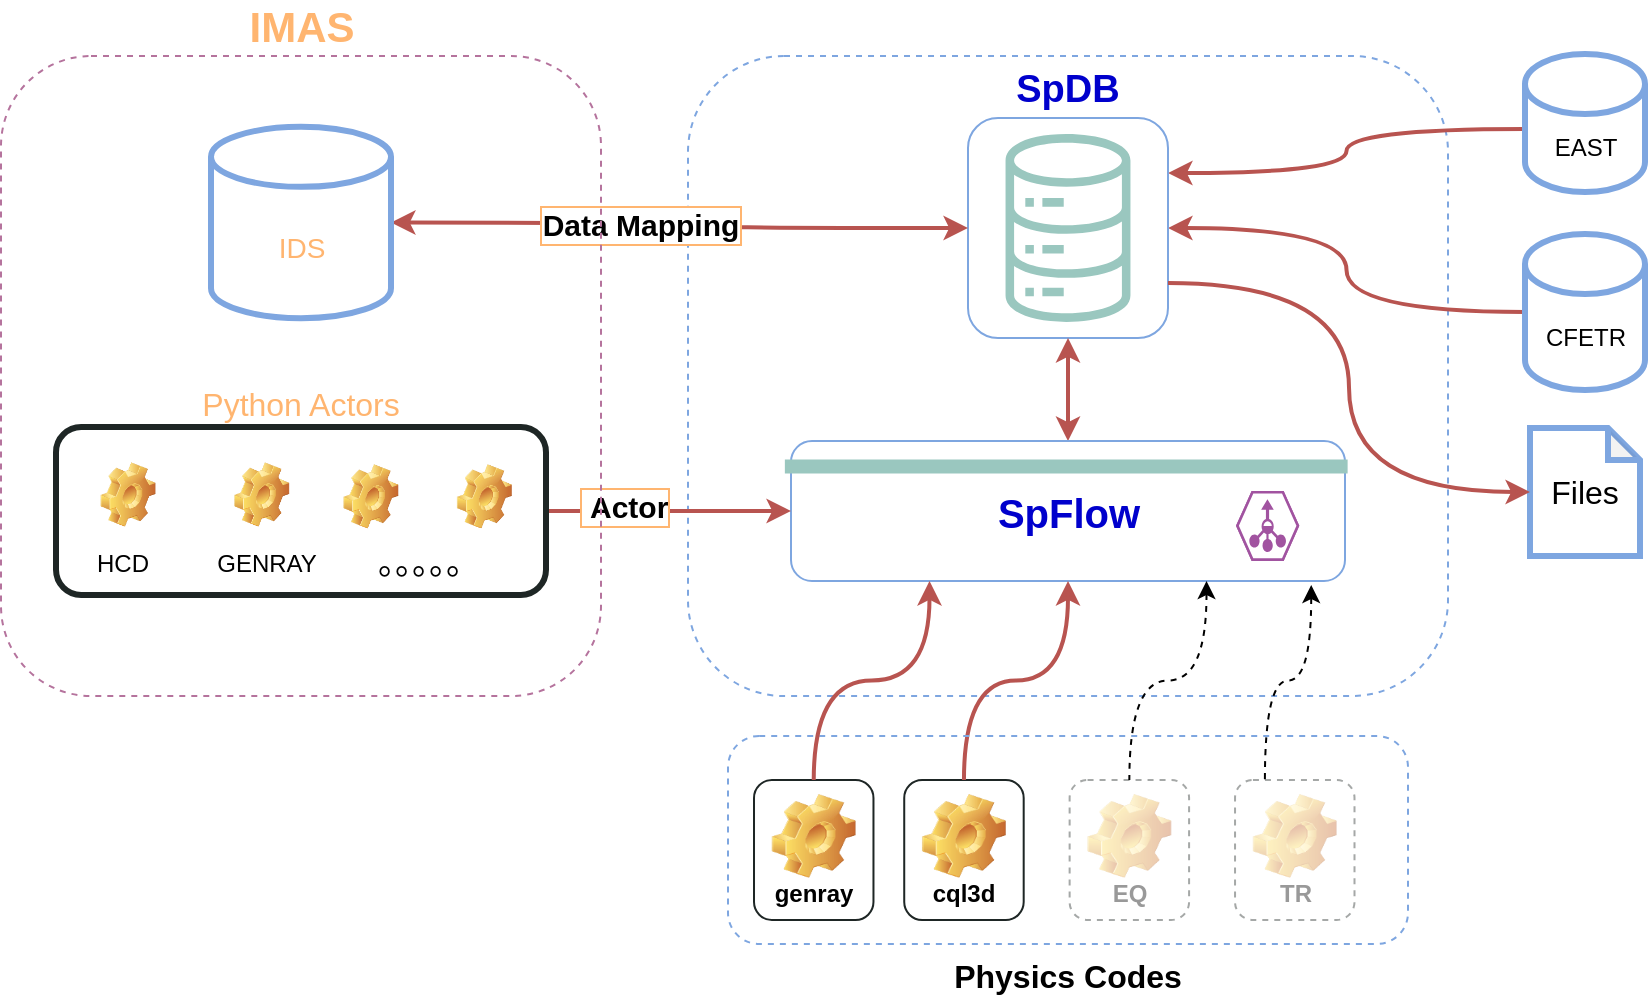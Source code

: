 <mxfile version="14.1.8" type="device"><diagram id="0d7cefc2-ccd6-e077-73ed-a8e48b0cddf6" name="Page-1"><mxGraphModel dx="1088" dy="889" grid="1" gridSize="10" guides="1" tooltips="1" connect="1" arrows="1" fold="1" page="1" pageScale="1" pageWidth="1169" pageHeight="827" background="#ffffff" math="0" shadow="0"><root><mxCell id="0"/><mxCell id="1" parent="0"/><mxCell id="pCKTOUlONDfs2JIYT0TL-133" value="" style="rounded=1;whiteSpace=wrap;html=1;strokeColor=#7EA6E0;strokeWidth=1;fillColor=none;dashed=1;fontStyle=1" parent="1" vertex="1"><mxGeometry x="414" y="40" width="380" height="320" as="geometry"/></mxCell><mxCell id="pCKTOUlONDfs2JIYT0TL-192" value="" style="edgeStyle=orthogonalEdgeStyle;curved=1;rounded=0;orthogonalLoop=1;jettySize=auto;html=1;startArrow=classic;startFill=1;endArrow=none;endFill=0;strokeWidth=2;entryX=0;entryY=0;entryDx=0;entryDy=37.5;entryPerimeter=0;exitX=1;exitY=0.25;exitDx=0;exitDy=0;strokeColor=#b85450;fillColor=#f8cecc;" parent="1" source="pCKTOUlONDfs2JIYT0TL-196" target="pCKTOUlONDfs2JIYT0TL-137" edge="1"><mxGeometry relative="1" as="geometry"><mxPoint x="640" y="100" as="targetPoint"/></mxGeometry></mxCell><mxCell id="pCKTOUlONDfs2JIYT0TL-193" value="" style="edgeStyle=orthogonalEdgeStyle;curved=1;rounded=0;orthogonalLoop=1;jettySize=auto;html=1;startArrow=classic;startFill=1;endArrow=none;endFill=0;strokeWidth=2;entryX=0;entryY=0.5;entryDx=0;entryDy=0;entryPerimeter=0;strokeColor=#b85450;fillColor=#f8cecc;" parent="1" source="pCKTOUlONDfs2JIYT0TL-196" target="pCKTOUlONDfs2JIYT0TL-138" edge="1"><mxGeometry relative="1" as="geometry"><mxPoint x="584.794" y="125" as="sourcePoint"/><mxPoint x="690" y="97.5" as="targetPoint"/></mxGeometry></mxCell><mxCell id="pCKTOUlONDfs2JIYT0TL-214" value="" style="group;labelPosition=center;verticalLabelPosition=top;align=center;verticalAlign=bottom;" parent="1" vertex="1" connectable="0"><mxGeometry x="554" y="71" width="100" height="110" as="geometry"/></mxCell><mxCell id="pCKTOUlONDfs2JIYT0TL-196" value="SpDB" style="rounded=1;whiteSpace=wrap;html=1;strokeColor=#7EA6E0;strokeWidth=1;fillColor=none;labelPosition=center;verticalLabelPosition=top;align=center;verticalAlign=bottom;fontStyle=1;fontSize=19;fontColor=#0000CC;" parent="pCKTOUlONDfs2JIYT0TL-214" vertex="1"><mxGeometry width="100" height="110" as="geometry"/></mxCell><mxCell id="pCKTOUlONDfs2JIYT0TL-189" value="" style="outlineConnect=0;fontColor=#232F3E;gradientColor=none;strokeColor=none;dashed=0;verticalLabelPosition=bottom;verticalAlign=top;align=center;html=1;fontSize=12;fontStyle=0;aspect=fixed;pointerEvents=1;shape=mxgraph.aws4.iot_analytics_data_store;fillColor=#9AC7BF;" parent="pCKTOUlONDfs2JIYT0TL-214" vertex="1"><mxGeometry x="17.5" y="8.05" width="65" height="93.89" as="geometry"/></mxCell><mxCell id="pCKTOUlONDfs2JIYT0TL-217" value="" style="edgeStyle=orthogonalEdgeStyle;curved=1;rounded=0;orthogonalLoop=1;jettySize=auto;html=1;startArrow=classic;startFill=1;endArrow=classic;endFill=1;strokeWidth=2;entryX=0.5;entryY=0;entryDx=0;entryDy=0;fillColor=#f8cecc;exitX=0.5;exitY=1;exitDx=0;exitDy=0;strokeColor=#B85450;" parent="1" source="pCKTOUlONDfs2JIYT0TL-196" target="pCKTOUlONDfs2JIYT0TL-144" edge="1"><mxGeometry relative="1" as="geometry"><mxPoint x="580" y="115" as="sourcePoint"/><mxPoint x="690" y="175" as="targetPoint"/></mxGeometry></mxCell><mxCell id="pCKTOUlONDfs2JIYT0TL-205" value="" style="group;" parent="1" vertex="1" connectable="0"><mxGeometry x="465.5" y="232.5" width="277" height="70" as="geometry"/></mxCell><mxCell id="pCKTOUlONDfs2JIYT0TL-144" value="&lt;b style=&quot;font-size: 20px&quot;&gt;&lt;font color=&quot;#0000cc&quot;&gt;SpFlow&lt;/font&gt;&lt;/b&gt;" style="rounded=1;whiteSpace=wrap;html=1;strokeColor=#7EA6E0;strokeWidth=1;fillColor=none;" parent="pCKTOUlONDfs2JIYT0TL-205" vertex="1"><mxGeometry width="277" height="70" as="geometry"/></mxCell><mxCell id="pCKTOUlONDfs2JIYT0TL-158" value="" style="line;strokeWidth=7;direction=south;html=1;perimeter=backbonePerimeter;points=[];outlineConnect=0;fillColor=none;strokeColor=#9AC7BF;rotation=90;" parent="pCKTOUlONDfs2JIYT0TL-205" vertex="1"><mxGeometry x="136.632" y="-127.94" width="1.975" height="281.38" as="geometry"/></mxCell><mxCell id="pCKTOUlONDfs2JIYT0TL-202" value="" style="verticalLabelPosition=bottom;html=1;fillColor=#A153A0;strokeColor=#ffffff;verticalAlign=top;align=center;points=[[0,0.5,0],[0.125,0.25,0],[0.25,0,0],[0.5,0,0],[0.75,0,0],[0.875,0.25,0],[1,0.5,0],[0.875,0.75,0],[0.75,1,0],[0.5,1,0],[0.125,0.75,0]];pointerEvents=1;shape=mxgraph.cisco_safe.compositeIcon;bgIcon=mxgraph.cisco_safe.design.blank_device;resIcon=mxgraph.cisco_safe.design.flow_collector_2;" parent="pCKTOUlONDfs2JIYT0TL-205" vertex="1"><mxGeometry x="222.497" y="25" width="31.657" height="35" as="geometry"/></mxCell><mxCell id="inu622K-15Xmp_hfVGV7-2" value="" style="group" parent="1" vertex="1" connectable="0"><mxGeometry x="434" y="380" width="340" height="104" as="geometry"/></mxCell><mxCell id="pCKTOUlONDfs2JIYT0TL-207" value="" style="group" parent="inu622K-15Xmp_hfVGV7-2" vertex="1" connectable="0"><mxGeometry x="10.005" y="22" width="303.243" height="70" as="geometry"/></mxCell><mxCell id="pCKTOUlONDfs2JIYT0TL-184" value="&lt;font color=&quot;#999999&quot;&gt;EQ&lt;/font&gt;" style="label;whiteSpace=wrap;html=1;align=center;verticalAlign=bottom;spacingLeft=0;spacingBottom=4;imageAlign=center;imageVerticalAlign=top;image=img/clipart/Gear_128x128.png;strokeColor=#1E2625;strokeWidth=1;fillColor=none;dashed=1;opacity=40;" parent="pCKTOUlONDfs2JIYT0TL-207" vertex="1"><mxGeometry x="160.811" width="59.73" height="70" as="geometry"/></mxCell><mxCell id="pCKTOUlONDfs2JIYT0TL-186" value="&lt;font color=&quot;#999999&quot;&gt;TR&lt;/font&gt;" style="label;whiteSpace=wrap;html=1;align=center;verticalAlign=bottom;spacingLeft=0;spacingBottom=4;imageAlign=center;imageVerticalAlign=top;image=img/clipart/Gear_128x128.png;strokeColor=#1E2625;strokeWidth=1;fillColor=none;dashed=1;opacity=40;" parent="pCKTOUlONDfs2JIYT0TL-207" vertex="1"><mxGeometry x="243.514" width="59.73" height="70" as="geometry"/></mxCell><mxCell id="pCKTOUlONDfs2JIYT0TL-187" value="cql3d" style="label;whiteSpace=wrap;html=1;align=center;verticalAlign=bottom;spacingLeft=0;spacingBottom=4;imageAlign=center;imageVerticalAlign=top;image=img/clipart/Gear_128x128.png;strokeColor=#1E2625;strokeWidth=1;fillColor=none;" parent="pCKTOUlONDfs2JIYT0TL-207" vertex="1"><mxGeometry x="78.108" width="59.73" height="70" as="geometry"/></mxCell><mxCell id="pCKTOUlONDfs2JIYT0TL-209" value="" style="edgeStyle=orthogonalEdgeStyle;curved=1;rounded=0;orthogonalLoop=1;jettySize=auto;html=1;startArrow=classic;startFill=1;endArrow=none;endFill=0;strokeWidth=1;exitX=0.75;exitY=1;exitDx=0;exitDy=0;entryX=0.5;entryY=0;entryDx=0;entryDy=0;dashed=1;" parent="inu622K-15Xmp_hfVGV7-2" source="pCKTOUlONDfs2JIYT0TL-144" target="pCKTOUlONDfs2JIYT0TL-184" edge="1"><mxGeometry y="75" as="geometry"><mxPoint x="117.5" y="-56" as="sourcePoint"/><mxPoint x="65" y="34" as="targetPoint"/></mxGeometry></mxCell><mxCell id="pCKTOUlONDfs2JIYT0TL-210" value="" style="edgeStyle=orthogonalEdgeStyle;curved=1;rounded=0;orthogonalLoop=1;jettySize=auto;html=1;startArrow=classic;startFill=1;endArrow=none;endFill=0;strokeWidth=1;exitX=0.939;exitY=1.029;exitDx=0;exitDy=0;entryX=0.25;entryY=0;entryDx=0;entryDy=0;exitPerimeter=0;dashed=1;" parent="inu622K-15Xmp_hfVGV7-2" source="pCKTOUlONDfs2JIYT0TL-144" target="pCKTOUlONDfs2JIYT0TL-186" edge="1"><mxGeometry y="75" as="geometry"><mxPoint x="127.5" y="-46" as="sourcePoint"/><mxPoint x="75" y="44" as="targetPoint"/></mxGeometry></mxCell><mxCell id="pCKTOUlONDfs2JIYT0TL-208" value="" style="edgeStyle=orthogonalEdgeStyle;curved=1;rounded=0;orthogonalLoop=1;jettySize=auto;html=1;startArrow=classic;startFill=1;endArrow=none;endFill=0;strokeWidth=2;exitX=0.5;exitY=1;exitDx=0;exitDy=0;entryX=0.5;entryY=0;entryDx=0;entryDy=0;strokeColor=#b85450;fillColor=#f8cecc;" parent="inu622K-15Xmp_hfVGV7-2" source="pCKTOUlONDfs2JIYT0TL-144" target="pCKTOUlONDfs2JIYT0TL-187" edge="1"><mxGeometry y="75" as="geometry"><mxPoint x="107.5" y="-66" as="sourcePoint"/><mxPoint x="55" y="24" as="targetPoint"/></mxGeometry></mxCell><mxCell id="pCKTOUlONDfs2JIYT0TL-142" value="Physics Codes" style="rounded=1;whiteSpace=wrap;html=1;dashed=1;strokeColor=#7EA6E0;strokeWidth=1;fillColor=none;labelPosition=center;verticalLabelPosition=bottom;align=center;verticalAlign=top;fontSize=16;fontStyle=1" parent="inu622K-15Xmp_hfVGV7-2" vertex="1"><mxGeometry width="340" height="104" as="geometry"/></mxCell><mxCell id="pCKTOUlONDfs2JIYT0TL-183" value="genray" style="label;whiteSpace=wrap;html=1;align=center;verticalAlign=bottom;spacingLeft=0;spacingBottom=4;imageAlign=center;imageVerticalAlign=top;image=img/clipart/Gear_128x128.png;strokeColor=#1E2625;strokeWidth=1;fillColor=none;" parent="inu622K-15Xmp_hfVGV7-2" vertex="1"><mxGeometry x="13.005" y="22" width="59.73" height="70" as="geometry"/></mxCell><mxCell id="pCKTOUlONDfs2JIYT0TL-198" value="" style="edgeStyle=orthogonalEdgeStyle;curved=1;rounded=0;orthogonalLoop=1;jettySize=auto;html=1;startArrow=classic;startFill=1;endArrow=none;endFill=0;strokeWidth=2;exitX=0.25;exitY=1;exitDx=0;exitDy=0;entryX=0.5;entryY=0;entryDx=0;entryDy=0;strokeColor=#b85450;fillColor=#f8cecc;" parent="1" source="pCKTOUlONDfs2JIYT0TL-144" target="pCKTOUlONDfs2JIYT0TL-183" edge="1"><mxGeometry x="-429" y="-292" as="geometry"><mxPoint x="-559" y="-317.45" as="sourcePoint"/><mxPoint x="-384" y="-353.0" as="targetPoint"/></mxGeometry></mxCell><mxCell id="tIftYyOXltGCIeJzKYSq-3" style="edgeStyle=orthogonalEdgeStyle;rounded=0;orthogonalLoop=1;jettySize=auto;html=1;exitX=1;exitY=0.5;exitDx=0;exitDy=0;entryX=0;entryY=0.5;entryDx=0;entryDy=0;startArrow=none;startFill=0;strokeWidth=2;strokeColor=#B85450;" parent="1" source="pCKTOUlONDfs2JIYT0TL-115" target="pCKTOUlONDfs2JIYT0TL-144" edge="1"><mxGeometry relative="1" as="geometry"><Array as="points"><mxPoint x="409" y="268"/></Array></mxGeometry></mxCell><mxCell id="tIftYyOXltGCIeJzKYSq-4" value="&lt;font size=&quot;1&quot;&gt;&lt;b style=&quot;font-size: 15px&quot;&gt;&amp;nbsp;Actor&lt;/b&gt;&lt;/font&gt;" style="edgeLabel;html=1;align=center;verticalAlign=middle;resizable=0;points=[];labelBorderColor=#FFB570;" parent="tIftYyOXltGCIeJzKYSq-3" vertex="1" connectable="0"><mxGeometry x="-0.197" y="-3" relative="1" as="geometry"><mxPoint x="-10" y="-6" as="offset"/></mxGeometry></mxCell><mxCell id="pCKTOUlONDfs2JIYT0TL-194" value="" style="edgeStyle=orthogonalEdgeStyle;curved=1;rounded=0;orthogonalLoop=1;jettySize=auto;html=1;startArrow=classic;startFill=1;endArrow=classic;endFill=1;strokeWidth=2;entryX=1;entryY=0.5;entryDx=0;entryDy=0;entryPerimeter=0;exitX=0;exitY=0.5;exitDx=0;exitDy=0;fillColor=#f8cecc;strokeColor=#B85450;" parent="1" source="pCKTOUlONDfs2JIYT0TL-196" target="pCKTOUlONDfs2JIYT0TL-113" edge="1"><mxGeometry relative="1" as="geometry"><mxPoint x="594.752" y="127" as="sourcePoint"/><mxPoint x="695" y="160" as="targetPoint"/></mxGeometry></mxCell><mxCell id="tIftYyOXltGCIeJzKYSq-1" value="&lt;font style=&quot;font-size: 15px&quot;&gt;&lt;b&gt;Data Mapping&lt;/b&gt;&lt;/font&gt;" style="edgeLabel;html=1;align=center;verticalAlign=middle;resizable=0;points=[];labelBorderColor=#FFB570;" parent="pCKTOUlONDfs2JIYT0TL-194" vertex="1" connectable="0"><mxGeometry x="0.142" relative="1" as="geometry"><mxPoint x="-0.7" y="-0.04" as="offset"/></mxGeometry></mxCell><mxCell id="pCKTOUlONDfs2JIYT0TL-111" value="IMAS" style="rounded=1;whiteSpace=wrap;html=1;strokeWidth=1;strokeColor=#B5739D;labelPosition=center;verticalLabelPosition=top;align=center;verticalAlign=bottom;fontSize=21;fontStyle=1;fontColor=#FFB570;fillColor=none;dashed=1;" parent="1" vertex="1"><mxGeometry x="70.5" y="40" width="300" height="320" as="geometry"/></mxCell><mxCell id="pCKTOUlONDfs2JIYT0TL-113" value="&lt;font color=&quot;#ffb570&quot; style=&quot;font-size: 14px&quot;&gt;IDS&lt;/font&gt;" style="shape=cylinder3;whiteSpace=wrap;html=1;boundedLbl=1;backgroundOutline=1;size=15;strokeWidth=3;strokeColor=#7EA6E0;" parent="1" vertex="1"><mxGeometry x="175.5" y="75.429" width="90" height="95.657" as="geometry"/></mxCell><mxCell id="Iwjq0nM7WA-i0NejwDyr-2" value="" style="group" vertex="1" connectable="0" parent="1"><mxGeometry x="98" y="225.5" width="245" height="84" as="geometry"/></mxCell><mxCell id="pCKTOUlONDfs2JIYT0TL-115" value="Python Actors" style="rounded=1;whiteSpace=wrap;html=1;strokeWidth=3;fillColor=none;strokeColor=#1E2625;labelPosition=center;verticalLabelPosition=top;align=center;verticalAlign=bottom;fontSize=16;fontColor=#FFB570;" parent="Iwjq0nM7WA-i0NejwDyr-2" vertex="1"><mxGeometry width="245" height="84" as="geometry"/></mxCell><mxCell id="pCKTOUlONDfs2JIYT0TL-114" value="" style="shape=image;html=1;verticalLabelPosition=bottom;verticalAlign=top;imageAspect=1;aspect=fixed;image=img/clipart/Gear_128x128.png;dashed=1;strokeColor=#B5739D;strokeWidth=1;" parent="Iwjq0nM7WA-i0NejwDyr-2" vertex="1"><mxGeometry x="22.273" y="17.647" width="27.52" height="32.284" as="geometry"/></mxCell><mxCell id="pCKTOUlONDfs2JIYT0TL-117" value="" style="shape=image;html=1;verticalLabelPosition=bottom;verticalAlign=top;imageAspect=1;aspect=fixed;image=img/clipart/Gear_128x128.png;dashed=1;strokeColor=#B5739D;strokeWidth=1;" parent="Iwjq0nM7WA-i0NejwDyr-2" vertex="1"><mxGeometry x="89.091" y="17.647" width="27.52" height="32.284" as="geometry"/></mxCell><mxCell id="pCKTOUlONDfs2JIYT0TL-120" value="GENRAY" style="text;html=1;strokeColor=none;fillColor=none;align=center;verticalAlign=middle;whiteSpace=wrap;rounded=0;" parent="Iwjq0nM7WA-i0NejwDyr-2" vertex="1"><mxGeometry x="83.005" y="53.531" width="44.545" height="30.469" as="geometry"/></mxCell><mxCell id="pCKTOUlONDfs2JIYT0TL-125" value="" style="shape=image;html=1;verticalLabelPosition=bottom;verticalAlign=top;imageAspect=1;aspect=fixed;image=img/clipart/Gear_128x128.png;dashed=1;strokeColor=#B5739D;strokeWidth=1;" parent="Iwjq0nM7WA-i0NejwDyr-2" vertex="1"><mxGeometry x="143.659" y="18.577" width="27.52" height="32.284" as="geometry"/></mxCell><mxCell id="pCKTOUlONDfs2JIYT0TL-127" value="" style="shape=image;html=1;verticalLabelPosition=bottom;verticalAlign=top;imageAspect=1;aspect=fixed;image=img/clipart/Gear_128x128.png;dashed=1;strokeColor=#B5739D;strokeWidth=1;" parent="Iwjq0nM7WA-i0NejwDyr-2" vertex="1"><mxGeometry x="200.455" y="18.577" width="27.52" height="32.284" as="geometry"/></mxCell><mxCell id="pCKTOUlONDfs2JIYT0TL-119" value="HCD" style="text;html=1;strokeColor=none;fillColor=none;align=center;verticalAlign=middle;whiteSpace=wrap;rounded=0;" parent="Iwjq0nM7WA-i0NejwDyr-2" vertex="1"><mxGeometry x="10.998" y="53.531" width="44.545" height="30.469" as="geometry"/></mxCell><mxCell id="pCKTOUlONDfs2JIYT0TL-131" value="&lt;font style=&quot;font-size: 17px&quot;&gt;。。。。。&lt;/font&gt;" style="text;html=1;strokeColor=none;fillColor=none;align=center;verticalAlign=middle;whiteSpace=wrap;rounded=0;strokeWidth=5;" parent="Iwjq0nM7WA-i0NejwDyr-2" vertex="1"><mxGeometry x="152.999" y="53.531" width="66.818" height="30.469" as="geometry"/></mxCell><mxCell id="Iwjq0nM7WA-i0NejwDyr-4" value="&lt;font color=&quot;#000000&quot;&gt;Files&lt;/font&gt;" style="shape=note;whiteSpace=wrap;html=1;backgroundOutline=1;darkOpacity=0.05;fontSize=16;fontColor=#FFB570;size=16;strokeColor=#7EA6E0;strokeWidth=3;" vertex="1" parent="1"><mxGeometry x="835" y="226" width="55" height="64" as="geometry"/></mxCell><mxCell id="Iwjq0nM7WA-i0NejwDyr-5" style="edgeStyle=orthogonalEdgeStyle;rounded=0;orthogonalLoop=1;jettySize=auto;html=1;exitX=1;exitY=0.75;exitDx=0;exitDy=0;entryX=0;entryY=0.5;entryDx=0;entryDy=0;entryPerimeter=0;fontSize=16;fontColor=#FFB570;curved=1;strokeColor=#B85450;strokeWidth=2;" edge="1" parent="1" source="pCKTOUlONDfs2JIYT0TL-196" target="Iwjq0nM7WA-i0NejwDyr-4"><mxGeometry relative="1" as="geometry"/></mxCell><mxCell id="pCKTOUlONDfs2JIYT0TL-138" value="CFETR" style="shape=cylinder3;whiteSpace=wrap;html=1;boundedLbl=1;backgroundOutline=1;size=15;strokeWidth=3;strokeColor=#7EA6E0;" parent="1" vertex="1"><mxGeometry x="832.5" y="129" width="60" height="78" as="geometry"/></mxCell><mxCell id="pCKTOUlONDfs2JIYT0TL-137" value="EAST" style="shape=cylinder3;whiteSpace=wrap;html=1;boundedLbl=1;backgroundOutline=1;size=15;strokeWidth=3;strokeColor=#7EA6E0;" parent="1" vertex="1"><mxGeometry x="832.5" y="39" width="60" height="69" as="geometry"/></mxCell></root></mxGraphModel></diagram></mxfile>